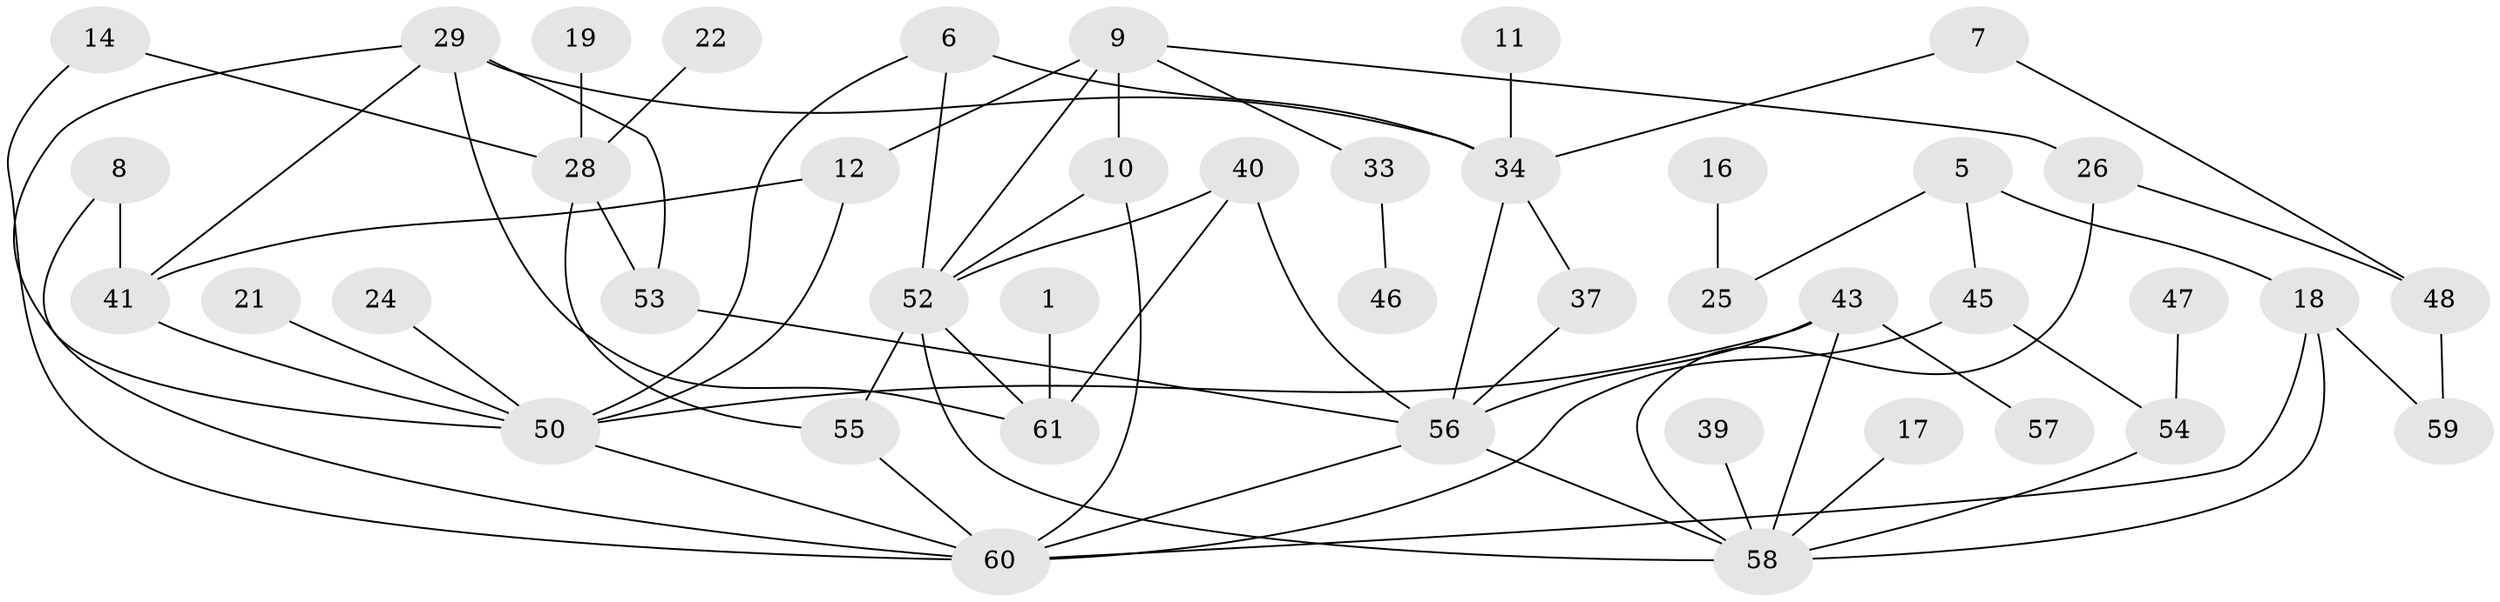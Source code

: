 // original degree distribution, {5: 0.05737704918032787, 1: 0.27049180327868855, 3: 0.21311475409836064, 0: 0.12295081967213115, 6: 0.02459016393442623, 2: 0.2459016393442623, 4: 0.06557377049180328}
// Generated by graph-tools (version 1.1) at 2025/49/03/09/25 03:49:13]
// undirected, 43 vertices, 67 edges
graph export_dot {
graph [start="1"]
  node [color=gray90,style=filled];
  1;
  5;
  6;
  7;
  8;
  9;
  10;
  11;
  12;
  14;
  16;
  17;
  18;
  19;
  21;
  22;
  24;
  25;
  26;
  28;
  29;
  33;
  34;
  37;
  39;
  40;
  41;
  43;
  45;
  46;
  47;
  48;
  50;
  52;
  53;
  54;
  55;
  56;
  57;
  58;
  59;
  60;
  61;
  1 -- 61 [weight=1.0];
  5 -- 18 [weight=1.0];
  5 -- 25 [weight=1.0];
  5 -- 45 [weight=1.0];
  6 -- 34 [weight=1.0];
  6 -- 50 [weight=1.0];
  6 -- 52 [weight=1.0];
  7 -- 34 [weight=1.0];
  7 -- 48 [weight=1.0];
  8 -- 41 [weight=1.0];
  8 -- 60 [weight=1.0];
  9 -- 10 [weight=1.0];
  9 -- 12 [weight=1.0];
  9 -- 26 [weight=1.0];
  9 -- 33 [weight=1.0];
  9 -- 52 [weight=1.0];
  10 -- 52 [weight=1.0];
  10 -- 60 [weight=1.0];
  11 -- 34 [weight=1.0];
  12 -- 41 [weight=1.0];
  12 -- 50 [weight=1.0];
  14 -- 28 [weight=1.0];
  14 -- 60 [weight=1.0];
  16 -- 25 [weight=1.0];
  17 -- 58 [weight=1.0];
  18 -- 58 [weight=1.0];
  18 -- 59 [weight=1.0];
  18 -- 60 [weight=1.0];
  19 -- 28 [weight=1.0];
  21 -- 50 [weight=1.0];
  22 -- 28 [weight=1.0];
  24 -- 50 [weight=1.0];
  26 -- 48 [weight=1.0];
  26 -- 58 [weight=1.0];
  28 -- 53 [weight=1.0];
  28 -- 55 [weight=1.0];
  29 -- 34 [weight=1.0];
  29 -- 41 [weight=1.0];
  29 -- 50 [weight=1.0];
  29 -- 53 [weight=1.0];
  29 -- 61 [weight=1.0];
  33 -- 46 [weight=1.0];
  34 -- 37 [weight=1.0];
  34 -- 56 [weight=1.0];
  37 -- 56 [weight=1.0];
  39 -- 58 [weight=1.0];
  40 -- 52 [weight=1.0];
  40 -- 56 [weight=1.0];
  40 -- 61 [weight=1.0];
  41 -- 50 [weight=1.0];
  43 -- 50 [weight=1.0];
  43 -- 56 [weight=1.0];
  43 -- 57 [weight=1.0];
  43 -- 58 [weight=1.0];
  45 -- 54 [weight=1.0];
  45 -- 60 [weight=1.0];
  47 -- 54 [weight=1.0];
  48 -- 59 [weight=1.0];
  50 -- 60 [weight=1.0];
  52 -- 55 [weight=1.0];
  52 -- 58 [weight=1.0];
  52 -- 61 [weight=1.0];
  53 -- 56 [weight=1.0];
  54 -- 58 [weight=1.0];
  55 -- 60 [weight=1.0];
  56 -- 58 [weight=1.0];
  56 -- 60 [weight=1.0];
}
